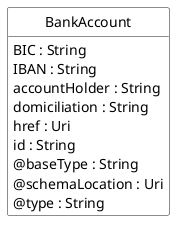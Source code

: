 @startuml
hide circle
hide methods
hide stereotype
show <<Enumeration>> stereotype
skinparam class {
   BackgroundColor<<Enumeration>> #E6F5F7
   BackgroundColor<<Ref>> #FFFFE0
   BackgroundColor<<Pivot>> #FFFFFFF
   BackgroundColor<<SimpleType>> #E2F0DA
   BackgroundColor #FCF2E3
}

class BankAccount <<Pivot>> {
    BIC : String
    IBAN : String
    accountHolder : String
    domiciliation : String
    href : Uri
    id : String
    @baseType : String
    @schemaLocation : Uri
    @type : String
}


@enduml